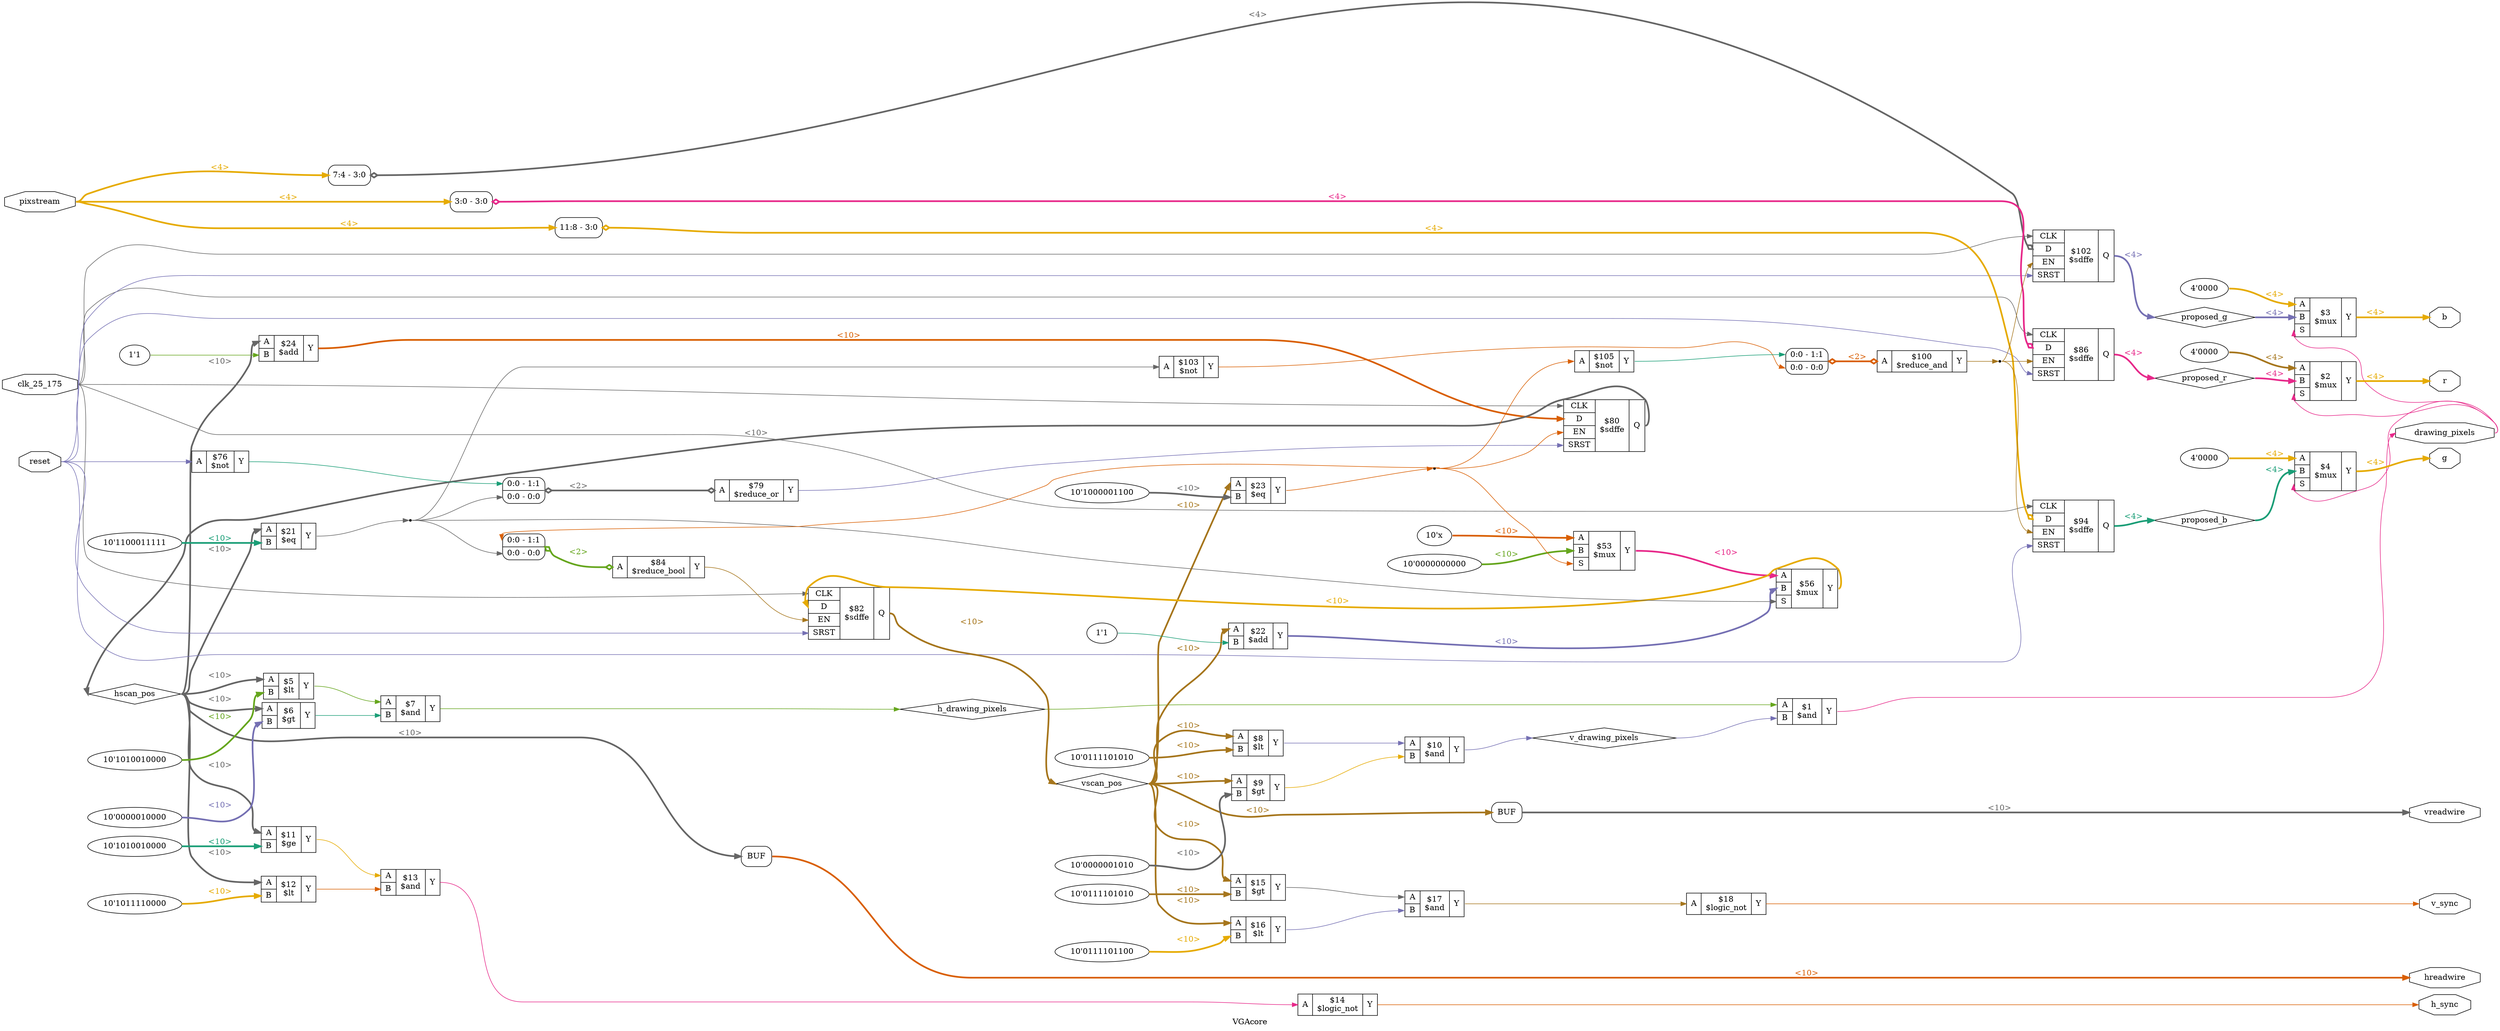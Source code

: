 digraph "VGAcore" {
label="VGAcore";
rankdir="LR";
remincross=true;
n23 [ shape=octagon, label="b", color="black", fontcolor="black" ];
n24 [ shape=octagon, label="clk_25_175", color="black", fontcolor="black" ];
n25 [ shape=octagon, label="drawing_pixels", color="black", fontcolor="black" ];
n26 [ shape=octagon, label="g", color="black", fontcolor="black" ];
n27 [ shape=diamond, label="h_drawing_pixels", color="black", fontcolor="black" ];
n28 [ shape=octagon, label="h_sync", color="black", fontcolor="black" ];
n29 [ shape=octagon, label="hreadwire", color="black", fontcolor="black" ];
n30 [ shape=diamond, label="hscan_pos", color="black", fontcolor="black" ];
n31 [ shape=octagon, label="pixstream", color="black", fontcolor="black" ];
n32 [ shape=diamond, label="proposed_b", color="black", fontcolor="black" ];
n33 [ shape=diamond, label="proposed_g", color="black", fontcolor="black" ];
n34 [ shape=diamond, label="proposed_r", color="black", fontcolor="black" ];
n35 [ shape=octagon, label="r", color="black", fontcolor="black" ];
n36 [ shape=octagon, label="reset", color="black", fontcolor="black" ];
n37 [ shape=diamond, label="v_drawing_pixels", color="black", fontcolor="black" ];
n38 [ shape=octagon, label="v_sync", color="black", fontcolor="black" ];
n39 [ shape=octagon, label="vreadwire", color="black", fontcolor="black" ];
n40 [ shape=diamond, label="vscan_pos", color="black", fontcolor="black" ];
{ rank="source"; n24; n31; n36;}
{ rank="sink"; n23; n25; n26; n28; n29; n35; n38; n39;}
v0 [ label="1'1" ];
c44 [ shape=record, label="{{<p41> A|<p42> B}|$22\n$add|{<p43> Y}}" ];
v1 [ label="1'1" ];
c45 [ shape=record, label="{{<p41> A|<p42> B}|$24\n$add|{<p43> Y}}" ];
c46 [ shape=record, label="{{<p41> A|<p42> B}|$1\n$and|{<p43> Y}}" ];
c47 [ shape=record, label="{{<p41> A|<p42> B}|$7\n$and|{<p43> Y}}" ];
c48 [ shape=record, label="{{<p41> A|<p42> B}|$10\n$and|{<p43> Y}}" ];
c49 [ shape=record, label="{{<p41> A|<p42> B}|$13\n$and|{<p43> Y}}" ];
c50 [ shape=record, label="{{<p41> A|<p42> B}|$17\n$and|{<p43> Y}}" ];
c56 [ shape=record, label="{{<p51> CLK|<p52> D|<p53> EN|<p54> SRST}|$102\n$sdffe|{<p55> Q}}" ];
x2 [ shape=record, style=rounded, label="<s0> 7:4 - 3:0 " ];
x2:e -> c56:p52:w [arrowhead=odiamond, arrowtail=odiamond, dir=both, colorscheme="dark28", color="8", fontcolor="8", style="setlinewidth(3)", label="<4>"];
c57 [ shape=record, label="{{<p51> CLK|<p52> D|<p53> EN|<p54> SRST}|$80\n$sdffe|{<p55> Q}}" ];
c58 [ shape=record, label="{{<p51> CLK|<p52> D|<p53> EN|<p54> SRST}|$82\n$sdffe|{<p55> Q}}" ];
c59 [ shape=record, label="{{<p51> CLK|<p52> D|<p53> EN|<p54> SRST}|$86\n$sdffe|{<p55> Q}}" ];
x3 [ shape=record, style=rounded, label="<s0> 3:0 - 3:0 " ];
x3:e -> c59:p52:w [arrowhead=odiamond, arrowtail=odiamond, dir=both, colorscheme="dark28", color="4", fontcolor="4", style="setlinewidth(3)", label="<4>"];
c60 [ shape=record, label="{{<p51> CLK|<p52> D|<p53> EN|<p54> SRST}|$94\n$sdffe|{<p55> Q}}" ];
x4 [ shape=record, style=rounded, label="<s0> 11:8 - 3:0 " ];
x4:e -> c60:p52:w [arrowhead=odiamond, arrowtail=odiamond, dir=both, colorscheme="dark28", color="6", fontcolor="6", style="setlinewidth(3)", label="<4>"];
c61 [ shape=record, label="{{<p41> A}|$84\n$reduce_bool|{<p43> Y}}" ];
x5 [ shape=record, style=rounded, label="<s1> 0:0 - 1:1 |<s0> 0:0 - 0:0 " ];
x5:e -> c61:p41:w [arrowhead=odiamond, arrowtail=odiamond, dir=both, colorscheme="dark28", color="5", fontcolor="5", style="setlinewidth(3)", label="<2>"];
c62 [ shape=record, label="{{<p41> A}|$103\n$not|{<p43> Y}}" ];
c63 [ shape=record, label="{{<p41> A}|$105\n$not|{<p43> Y}}" ];
c64 [ shape=record, label="{{<p41> A}|$100\n$reduce_and|{<p43> Y}}" ];
x6 [ shape=record, style=rounded, label="<s1> 0:0 - 1:1 |<s0> 0:0 - 0:0 " ];
x6:e -> c64:p41:w [arrowhead=odiamond, arrowtail=odiamond, dir=both, colorscheme="dark28", color="2", fontcolor="2", style="setlinewidth(3)", label="<2>"];
c65 [ shape=record, label="{{<p41> A}|$76\n$not|{<p43> Y}}" ];
c66 [ shape=record, label="{{<p41> A}|$79\n$reduce_or|{<p43> Y}}" ];
x7 [ shape=record, style=rounded, label="<s1> 0:0 - 1:1 |<s0> 0:0 - 0:0 " ];
x7:e -> c66:p41:w [arrowhead=odiamond, arrowtail=odiamond, dir=both, colorscheme="dark28", color="8", fontcolor="8", style="setlinewidth(3)", label="<2>"];
v8 [ label="10'1100011111" ];
c67 [ shape=record, label="{{<p41> A|<p42> B}|$21\n$eq|{<p43> Y}}" ];
v9 [ label="10'1000001100" ];
c68 [ shape=record, label="{{<p41> A|<p42> B}|$23\n$eq|{<p43> Y}}" ];
v10 [ label="10'1010010000" ];
c69 [ shape=record, label="{{<p41> A|<p42> B}|$11\n$ge|{<p43> Y}}" ];
v11 [ label="10'0000010000" ];
c70 [ shape=record, label="{{<p41> A|<p42> B}|$6\n$gt|{<p43> Y}}" ];
v12 [ label="10'0000001010" ];
c71 [ shape=record, label="{{<p41> A|<p42> B}|$9\n$gt|{<p43> Y}}" ];
v13 [ label="10'0111101010" ];
c72 [ shape=record, label="{{<p41> A|<p42> B}|$15\n$gt|{<p43> Y}}" ];
c73 [ shape=record, label="{{<p41> A}|$14\n$logic_not|{<p43> Y}}" ];
c74 [ shape=record, label="{{<p41> A}|$18\n$logic_not|{<p43> Y}}" ];
v14 [ label="10'1010010000" ];
c75 [ shape=record, label="{{<p41> A|<p42> B}|$5\n$lt|{<p43> Y}}" ];
v15 [ label="10'0111101010" ];
c76 [ shape=record, label="{{<p41> A|<p42> B}|$8\n$lt|{<p43> Y}}" ];
v16 [ label="10'1011110000" ];
c77 [ shape=record, label="{{<p41> A|<p42> B}|$12\n$lt|{<p43> Y}}" ];
v17 [ label="10'0111101100" ];
c78 [ shape=record, label="{{<p41> A|<p42> B}|$16\n$lt|{<p43> Y}}" ];
v18 [ label="10'x" ];
v19 [ label="10'0000000000" ];
c80 [ shape=record, label="{{<p41> A|<p42> B|<p79> S}|$53\n$mux|{<p43> Y}}" ];
c81 [ shape=record, label="{{<p41> A|<p42> B|<p79> S}|$56\n$mux|{<p43> Y}}" ];
v20 [ label="4'0000" ];
c82 [ shape=record, label="{{<p41> A|<p42> B|<p79> S}|$2\n$mux|{<p43> Y}}" ];
v21 [ label="4'0000" ];
c83 [ shape=record, label="{{<p41> A|<p42> B|<p79> S}|$3\n$mux|{<p43> Y}}" ];
v22 [ label="4'0000" ];
c84 [ shape=record, label="{{<p41> A|<p42> B|<p79> S}|$4\n$mux|{<p43> Y}}" ];
x23 [shape=box, style=rounded, label="BUF"];
x24 [shape=box, style=rounded, label="BUF"];
c44:p43:e -> c81:p42:w [colorscheme="dark28", color="3", fontcolor="3", style="setlinewidth(3)", label="<10>"];
c65:p43:e -> x7:s1:w [colorscheme="dark28", color="1", fontcolor="1", label=""];
n11 [ shape=point ];
c67:p43:e -> n11:w [colorscheme="dark28", color="8", fontcolor="8", label=""];
n11:e -> c62:p41:w [colorscheme="dark28", color="8", fontcolor="8", label=""];
n11:e -> c81:p79:w [colorscheme="dark28", color="8", fontcolor="8", label=""];
n11:e -> x5:s0:w [colorscheme="dark28", color="8", fontcolor="8", label=""];
n11:e -> x7:s0:w [colorscheme="dark28", color="8", fontcolor="8", label=""];
n12 [ shape=point ];
c68:p43:e -> n12:w [colorscheme="dark28", color="2", fontcolor="2", label=""];
n12:e -> c57:p53:w [colorscheme="dark28", color="2", fontcolor="2", label=""];
n12:e -> c63:p41:w [colorscheme="dark28", color="2", fontcolor="2", label=""];
n12:e -> c80:p79:w [colorscheme="dark28", color="2", fontcolor="2", label=""];
n12:e -> x5:s1:w [colorscheme="dark28", color="2", fontcolor="2", label=""];
c69:p43:e -> c49:p41:w [colorscheme="dark28", color="6", fontcolor="6", label=""];
c70:p43:e -> c47:p42:w [colorscheme="dark28", color="1", fontcolor="1", label=""];
c71:p43:e -> c48:p42:w [colorscheme="dark28", color="6", fontcolor="6", label=""];
c72:p43:e -> c50:p41:w [colorscheme="dark28", color="8", fontcolor="8", label=""];
c75:p43:e -> c47:p41:w [colorscheme="dark28", color="5", fontcolor="5", label=""];
c76:p43:e -> c48:p41:w [colorscheme="dark28", color="3", fontcolor="3", label=""];
c77:p43:e -> c49:p42:w [colorscheme="dark28", color="2", fontcolor="2", label=""];
c45:p43:e -> c57:p52:w [colorscheme="dark28", color="2", fontcolor="2", style="setlinewidth(3)", label="<10>"];
c78:p43:e -> c50:p42:w [colorscheme="dark28", color="3", fontcolor="3", label=""];
c80:p43:e -> c81:p41:w [colorscheme="dark28", color="4", fontcolor="4", style="setlinewidth(3)", label="<10>"];
c81:p43:e -> c58:p52:w [colorscheme="dark28", color="6", fontcolor="6", style="setlinewidth(3)", label="<10>"];
c83:p43:e -> n23:w [colorscheme="dark28", color="6", fontcolor="6", style="setlinewidth(3)", label="<4>"];
n24:e -> c56:p51:w [colorscheme="dark28", color="8", fontcolor="8", label=""];
n24:e -> c57:p51:w [colorscheme="dark28", color="8", fontcolor="8", label=""];
n24:e -> c58:p51:w [colorscheme="dark28", color="8", fontcolor="8", label=""];
n24:e -> c59:p51:w [colorscheme="dark28", color="8", fontcolor="8", label=""];
n24:e -> c60:p51:w [colorscheme="dark28", color="8", fontcolor="8", label=""];
c46:p43:e -> n25:w [colorscheme="dark28", color="4", fontcolor="4", label=""];
n25:e -> c82:p79:w [colorscheme="dark28", color="4", fontcolor="4", label=""];
n25:e -> c83:p79:w [colorscheme="dark28", color="4", fontcolor="4", label=""];
n25:e -> c84:p79:w [colorscheme="dark28", color="4", fontcolor="4", label=""];
c84:p43:e -> n26:w [colorscheme="dark28", color="6", fontcolor="6", style="setlinewidth(3)", label="<4>"];
c47:p43:e -> n27:w [colorscheme="dark28", color="5", fontcolor="5", label=""];
n27:e -> c46:p41:w [colorscheme="dark28", color="5", fontcolor="5", label=""];
c73:p43:e -> n28:w [colorscheme="dark28", color="2", fontcolor="2", label=""];
x23:e:e -> n29:w [colorscheme="dark28", color="2", fontcolor="2", style="setlinewidth(3)", label="<10>"];
c49:p43:e -> c73:p41:w [colorscheme="dark28", color="4", fontcolor="4", label=""];
c57:p55:e -> n30:w [colorscheme="dark28", color="8", fontcolor="8", style="setlinewidth(3)", label="<10>"];
n30:e -> c45:p41:w [colorscheme="dark28", color="8", fontcolor="8", style="setlinewidth(3)", label="<10>"];
n30:e -> c67:p41:w [colorscheme="dark28", color="8", fontcolor="8", style="setlinewidth(3)", label="<10>"];
n30:e -> c69:p41:w [colorscheme="dark28", color="8", fontcolor="8", style="setlinewidth(3)", label="<10>"];
n30:e -> c70:p41:w [colorscheme="dark28", color="8", fontcolor="8", style="setlinewidth(3)", label="<10>"];
n30:e -> c75:p41:w [colorscheme="dark28", color="8", fontcolor="8", style="setlinewidth(3)", label="<10>"];
n30:e -> c77:p41:w [colorscheme="dark28", color="8", fontcolor="8", style="setlinewidth(3)", label="<10>"];
n30:e -> x23:w:w [colorscheme="dark28", color="8", fontcolor="8", style="setlinewidth(3)", label="<10>"];
n31:e -> x2:s0:w [colorscheme="dark28", color="6", fontcolor="6", style="setlinewidth(3)", label="<4>"];
n31:e -> x3:s0:w [colorscheme="dark28", color="6", fontcolor="6", style="setlinewidth(3)", label="<4>"];
n31:e -> x4:s0:w [colorscheme="dark28", color="6", fontcolor="6", style="setlinewidth(3)", label="<4>"];
c60:p55:e -> n32:w [colorscheme="dark28", color="1", fontcolor="1", style="setlinewidth(3)", label="<4>"];
n32:e -> c84:p42:w [colorscheme="dark28", color="1", fontcolor="1", style="setlinewidth(3)", label="<4>"];
c56:p55:e -> n33:w [colorscheme="dark28", color="3", fontcolor="3", style="setlinewidth(3)", label="<4>"];
n33:e -> c83:p42:w [colorscheme="dark28", color="3", fontcolor="3", style="setlinewidth(3)", label="<4>"];
c59:p55:e -> n34:w [colorscheme="dark28", color="4", fontcolor="4", style="setlinewidth(3)", label="<4>"];
n34:e -> c82:p42:w [colorscheme="dark28", color="4", fontcolor="4", style="setlinewidth(3)", label="<4>"];
c82:p43:e -> n35:w [colorscheme="dark28", color="6", fontcolor="6", style="setlinewidth(3)", label="<4>"];
n36:e -> c56:p54:w [colorscheme="dark28", color="3", fontcolor="3", label=""];
n36:e -> c58:p54:w [colorscheme="dark28", color="3", fontcolor="3", label=""];
n36:e -> c59:p54:w [colorscheme="dark28", color="3", fontcolor="3", label=""];
n36:e -> c60:p54:w [colorscheme="dark28", color="3", fontcolor="3", label=""];
n36:e -> c65:p41:w [colorscheme="dark28", color="3", fontcolor="3", label=""];
c48:p43:e -> n37:w [colorscheme="dark28", color="3", fontcolor="3", label=""];
n37:e -> c46:p42:w [colorscheme="dark28", color="3", fontcolor="3", label=""];
c74:p43:e -> n38:w [colorscheme="dark28", color="2", fontcolor="2", label=""];
x24:e:e -> n39:w [colorscheme="dark28", color="8", fontcolor="8", style="setlinewidth(3)", label="<10>"];
c50:p43:e -> c74:p41:w [colorscheme="dark28", color="7", fontcolor="7", label=""];
c58:p55:e -> n40:w [colorscheme="dark28", color="7", fontcolor="7", style="setlinewidth(3)", label="<10>"];
n40:e -> c44:p41:w [colorscheme="dark28", color="7", fontcolor="7", style="setlinewidth(3)", label="<10>"];
n40:e -> c68:p41:w [colorscheme="dark28", color="7", fontcolor="7", style="setlinewidth(3)", label="<10>"];
n40:e -> c71:p41:w [colorscheme="dark28", color="7", fontcolor="7", style="setlinewidth(3)", label="<10>"];
n40:e -> c72:p41:w [colorscheme="dark28", color="7", fontcolor="7", style="setlinewidth(3)", label="<10>"];
n40:e -> c76:p41:w [colorscheme="dark28", color="7", fontcolor="7", style="setlinewidth(3)", label="<10>"];
n40:e -> c78:p41:w [colorscheme="dark28", color="7", fontcolor="7", style="setlinewidth(3)", label="<10>"];
n40:e -> x24:w:w [colorscheme="dark28", color="7", fontcolor="7", style="setlinewidth(3)", label="<10>"];
c61:p43:e -> c58:p53:w [colorscheme="dark28", color="7", fontcolor="7", label=""];
n6 [ shape=point ];
c64:p43:e -> n6:w [colorscheme="dark28", color="7", fontcolor="7", label=""];
n6:e -> c56:p53:w [colorscheme="dark28", color="7", fontcolor="7", label=""];
n6:e -> c59:p53:w [colorscheme="dark28", color="7", fontcolor="7", label=""];
n6:e -> c60:p53:w [colorscheme="dark28", color="7", fontcolor="7", label=""];
c66:p43:e -> c57:p54:w [colorscheme="dark28", color="3", fontcolor="3", label=""];
c62:p43:e -> x6:s0:w [colorscheme="dark28", color="2", fontcolor="2", label=""];
c63:p43:e -> x6:s1:w [colorscheme="dark28", color="1", fontcolor="1", label=""];
v0:e -> c44:p42:w [colorscheme="dark28", color="1", fontcolor="1", label=""];
v1:e -> c45:p42:w [colorscheme="dark28", color="5", fontcolor="5", label=""];
v10:e -> c69:p42:w [colorscheme="dark28", color="1", fontcolor="1", style="setlinewidth(3)", label="<10>"];
v11:e -> c70:p42:w [colorscheme="dark28", color="3", fontcolor="3", style="setlinewidth(3)", label="<10>"];
v12:e -> c71:p42:w [colorscheme="dark28", color="8", fontcolor="8", style="setlinewidth(3)", label="<10>"];
v13:e -> c72:p42:w [colorscheme="dark28", color="7", fontcolor="7", style="setlinewidth(3)", label="<10>"];
v14:e -> c75:p42:w [colorscheme="dark28", color="5", fontcolor="5", style="setlinewidth(3)", label="<10>"];
v15:e -> c76:p42:w [colorscheme="dark28", color="7", fontcolor="7", style="setlinewidth(3)", label="<10>"];
v16:e -> c77:p42:w [colorscheme="dark28", color="6", fontcolor="6", style="setlinewidth(3)", label="<10>"];
v17:e -> c78:p42:w [colorscheme="dark28", color="6", fontcolor="6", style="setlinewidth(3)", label="<10>"];
v18:e -> c80:p41:w [colorscheme="dark28", color="2", fontcolor="2", style="setlinewidth(3)", label="<10>"];
v19:e -> c80:p42:w [colorscheme="dark28", color="5", fontcolor="5", style="setlinewidth(3)", label="<10>"];
v20:e -> c82:p41:w [colorscheme="dark28", color="7", fontcolor="7", style="setlinewidth(3)", label="<4>"];
v21:e -> c83:p41:w [colorscheme="dark28", color="6", fontcolor="6", style="setlinewidth(3)", label="<4>"];
v22:e -> c84:p41:w [colorscheme="dark28", color="6", fontcolor="6", style="setlinewidth(3)", label="<4>"];
v8:e -> c67:p42:w [colorscheme="dark28", color="1", fontcolor="1", style="setlinewidth(3)", label="<10>"];
v9:e -> c68:p42:w [colorscheme="dark28", color="8", fontcolor="8", style="setlinewidth(3)", label="<10>"];
}
